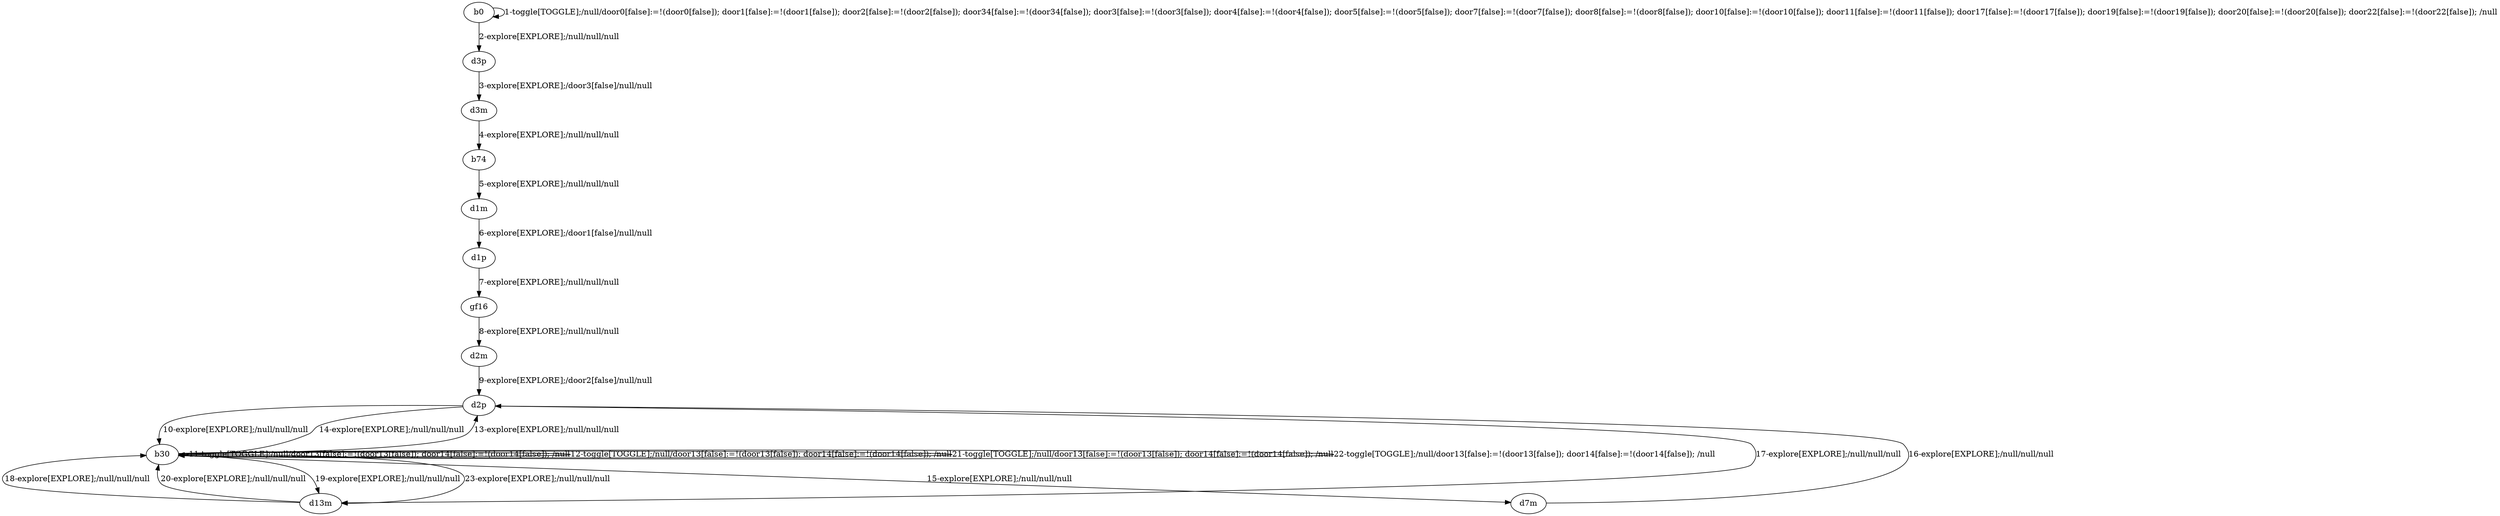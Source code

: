 # Total number of goals covered by this test: 1
# b30 --> d2p

digraph g {
"b0" -> "b0" [label = "1-toggle[TOGGLE];/null/door0[false]:=!(door0[false]); door1[false]:=!(door1[false]); door2[false]:=!(door2[false]); door34[false]:=!(door34[false]); door3[false]:=!(door3[false]); door4[false]:=!(door4[false]); door5[false]:=!(door5[false]); door7[false]:=!(door7[false]); door8[false]:=!(door8[false]); door10[false]:=!(door10[false]); door11[false]:=!(door11[false]); door17[false]:=!(door17[false]); door19[false]:=!(door19[false]); door20[false]:=!(door20[false]); door22[false]:=!(door22[false]); /null"];
"b0" -> "d3p" [label = "2-explore[EXPLORE];/null/null/null"];
"d3p" -> "d3m" [label = "3-explore[EXPLORE];/door3[false]/null/null"];
"d3m" -> "b74" [label = "4-explore[EXPLORE];/null/null/null"];
"b74" -> "d1m" [label = "5-explore[EXPLORE];/null/null/null"];
"d1m" -> "d1p" [label = "6-explore[EXPLORE];/door1[false]/null/null"];
"d1p" -> "gf16" [label = "7-explore[EXPLORE];/null/null/null"];
"gf16" -> "d2m" [label = "8-explore[EXPLORE];/null/null/null"];
"d2m" -> "d2p" [label = "9-explore[EXPLORE];/door2[false]/null/null"];
"d2p" -> "b30" [label = "10-explore[EXPLORE];/null/null/null"];
"b30" -> "b30" [label = "11-toggle[TOGGLE];/null/door13[false]:=!(door13[false]); door14[false]:=!(door14[false]); /null"];
"b30" -> "b30" [label = "12-toggle[TOGGLE];/null/door13[false]:=!(door13[false]); door14[false]:=!(door14[false]); /null"];
"b30" -> "d2p" [label = "13-explore[EXPLORE];/null/null/null"];
"d2p" -> "b30" [label = "14-explore[EXPLORE];/null/null/null"];
"b30" -> "d7m" [label = "15-explore[EXPLORE];/null/null/null"];
"d7m" -> "d2p" [label = "16-explore[EXPLORE];/null/null/null"];
"d2p" -> "d13m" [label = "17-explore[EXPLORE];/null/null/null"];
"d13m" -> "b30" [label = "18-explore[EXPLORE];/null/null/null"];
"b30" -> "d13m" [label = "19-explore[EXPLORE];/null/null/null"];
"d13m" -> "b30" [label = "20-explore[EXPLORE];/null/null/null"];
"b30" -> "b30" [label = "21-toggle[TOGGLE];/null/door13[false]:=!(door13[false]); door14[false]:=!(door14[false]); /null"];
"b30" -> "b30" [label = "22-toggle[TOGGLE];/null/door13[false]:=!(door13[false]); door14[false]:=!(door14[false]); /null"];
"b30" -> "d13m" [label = "23-explore[EXPLORE];/null/null/null"];
}